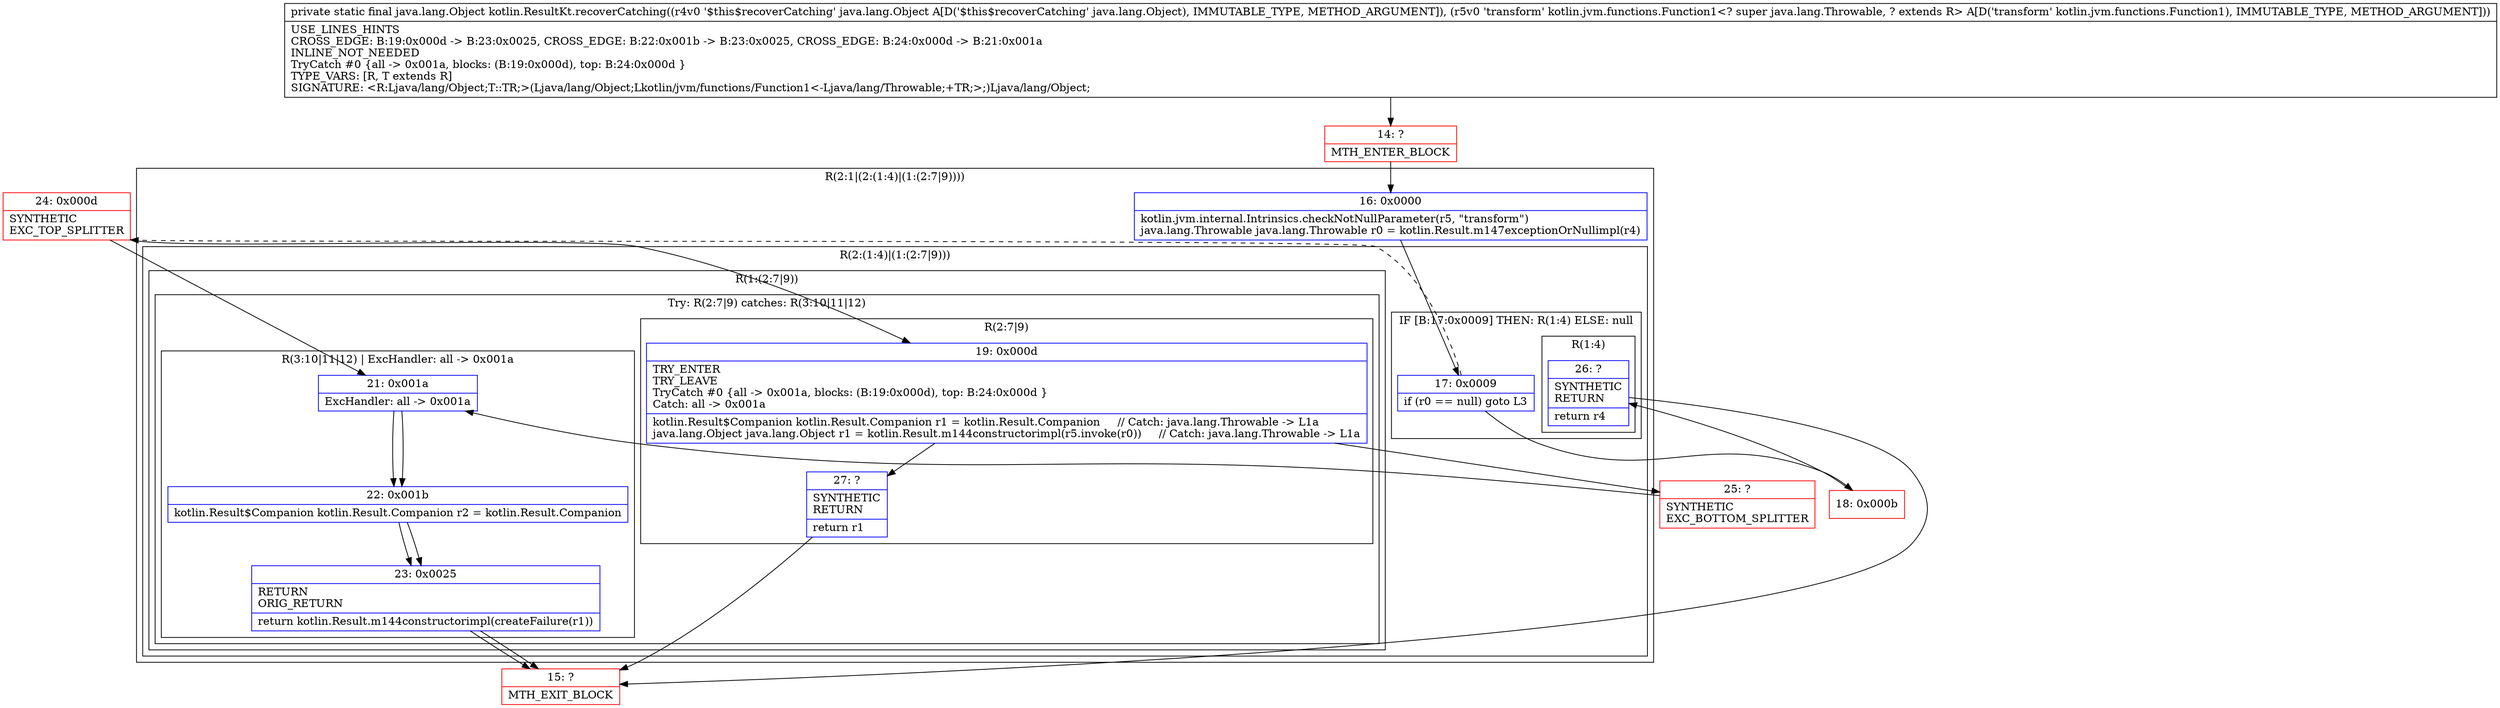 digraph "CFG forkotlin.ResultKt.recoverCatching(Ljava\/lang\/Object;Lkotlin\/jvm\/functions\/Function1;)Ljava\/lang\/Object;" {
subgraph cluster_Region_1068629900 {
label = "R(2:1|(2:(1:4)|(1:(2:7|9))))";
node [shape=record,color=blue];
Node_16 [shape=record,label="{16\:\ 0x0000|kotlin.jvm.internal.Intrinsics.checkNotNullParameter(r5, \"transform\")\ljava.lang.Throwable java.lang.Throwable r0 = kotlin.Result.m147exceptionOrNullimpl(r4)\l}"];
subgraph cluster_Region_1936982464 {
label = "R(2:(1:4)|(1:(2:7|9)))";
node [shape=record,color=blue];
subgraph cluster_IfRegion_1216244686 {
label = "IF [B:17:0x0009] THEN: R(1:4) ELSE: null";
node [shape=record,color=blue];
Node_17 [shape=record,label="{17\:\ 0x0009|if (r0 == null) goto L3\l}"];
subgraph cluster_Region_366144559 {
label = "R(1:4)";
node [shape=record,color=blue];
Node_26 [shape=record,label="{26\:\ ?|SYNTHETIC\lRETURN\l|return r4\l}"];
}
}
subgraph cluster_Region_2002994805 {
label = "R(1:(2:7|9))";
node [shape=record,color=blue];
subgraph cluster_TryCatchRegion_164194639 {
label = "Try: R(2:7|9) catches: R(3:10|11|12)";
node [shape=record,color=blue];
subgraph cluster_Region_196931102 {
label = "R(2:7|9)";
node [shape=record,color=blue];
Node_19 [shape=record,label="{19\:\ 0x000d|TRY_ENTER\lTRY_LEAVE\lTryCatch #0 \{all \-\> 0x001a, blocks: (B:19:0x000d), top: B:24:0x000d \}\lCatch: all \-\> 0x001a\l|kotlin.Result$Companion kotlin.Result.Companion r1 = kotlin.Result.Companion     \/\/ Catch: java.lang.Throwable \-\> L1a\ljava.lang.Object java.lang.Object r1 = kotlin.Result.m144constructorimpl(r5.invoke(r0))     \/\/ Catch: java.lang.Throwable \-\> L1a\l}"];
Node_27 [shape=record,label="{27\:\ ?|SYNTHETIC\lRETURN\l|return r1\l}"];
}
subgraph cluster_Region_959337953 {
label = "R(3:10|11|12) | ExcHandler: all \-\> 0x001a\l";
node [shape=record,color=blue];
Node_21 [shape=record,label="{21\:\ 0x001a|ExcHandler: all \-\> 0x001a\l}"];
Node_22 [shape=record,label="{22\:\ 0x001b|kotlin.Result$Companion kotlin.Result.Companion r2 = kotlin.Result.Companion\l}"];
Node_23 [shape=record,label="{23\:\ 0x0025|RETURN\lORIG_RETURN\l|return kotlin.Result.m144constructorimpl(createFailure(r1))\l}"];
}
}
}
}
}
subgraph cluster_Region_959337953 {
label = "R(3:10|11|12) | ExcHandler: all \-\> 0x001a\l";
node [shape=record,color=blue];
Node_21 [shape=record,label="{21\:\ 0x001a|ExcHandler: all \-\> 0x001a\l}"];
Node_22 [shape=record,label="{22\:\ 0x001b|kotlin.Result$Companion kotlin.Result.Companion r2 = kotlin.Result.Companion\l}"];
Node_23 [shape=record,label="{23\:\ 0x0025|RETURN\lORIG_RETURN\l|return kotlin.Result.m144constructorimpl(createFailure(r1))\l}"];
}
Node_14 [shape=record,color=red,label="{14\:\ ?|MTH_ENTER_BLOCK\l}"];
Node_18 [shape=record,color=red,label="{18\:\ 0x000b}"];
Node_15 [shape=record,color=red,label="{15\:\ ?|MTH_EXIT_BLOCK\l}"];
Node_24 [shape=record,color=red,label="{24\:\ 0x000d|SYNTHETIC\lEXC_TOP_SPLITTER\l}"];
Node_25 [shape=record,color=red,label="{25\:\ ?|SYNTHETIC\lEXC_BOTTOM_SPLITTER\l}"];
MethodNode[shape=record,label="{private static final java.lang.Object kotlin.ResultKt.recoverCatching((r4v0 '$this$recoverCatching' java.lang.Object A[D('$this$recoverCatching' java.lang.Object), IMMUTABLE_TYPE, METHOD_ARGUMENT]), (r5v0 'transform' kotlin.jvm.functions.Function1\<? super java.lang.Throwable, ? extends R\> A[D('transform' kotlin.jvm.functions.Function1), IMMUTABLE_TYPE, METHOD_ARGUMENT]))  | USE_LINES_HINTS\lCROSS_EDGE: B:19:0x000d \-\> B:23:0x0025, CROSS_EDGE: B:22:0x001b \-\> B:23:0x0025, CROSS_EDGE: B:24:0x000d \-\> B:21:0x001a\lINLINE_NOT_NEEDED\lTryCatch #0 \{all \-\> 0x001a, blocks: (B:19:0x000d), top: B:24:0x000d \}\lTYPE_VARS: [R, T extends R]\lSIGNATURE: \<R:Ljava\/lang\/Object;T::TR;\>(Ljava\/lang\/Object;Lkotlin\/jvm\/functions\/Function1\<\-Ljava\/lang\/Throwable;+TR;\>;)Ljava\/lang\/Object;\l}"];
MethodNode -> Node_14;Node_16 -> Node_17;
Node_17 -> Node_18;
Node_17 -> Node_24[style=dashed];
Node_26 -> Node_15;
Node_19 -> Node_25;
Node_19 -> Node_27;
Node_27 -> Node_15;
Node_21 -> Node_22;
Node_22 -> Node_23;
Node_23 -> Node_15;
Node_21 -> Node_22;
Node_22 -> Node_23;
Node_23 -> Node_15;
Node_14 -> Node_16;
Node_18 -> Node_26;
Node_24 -> Node_19;
Node_24 -> Node_21;
Node_25 -> Node_21;
}

